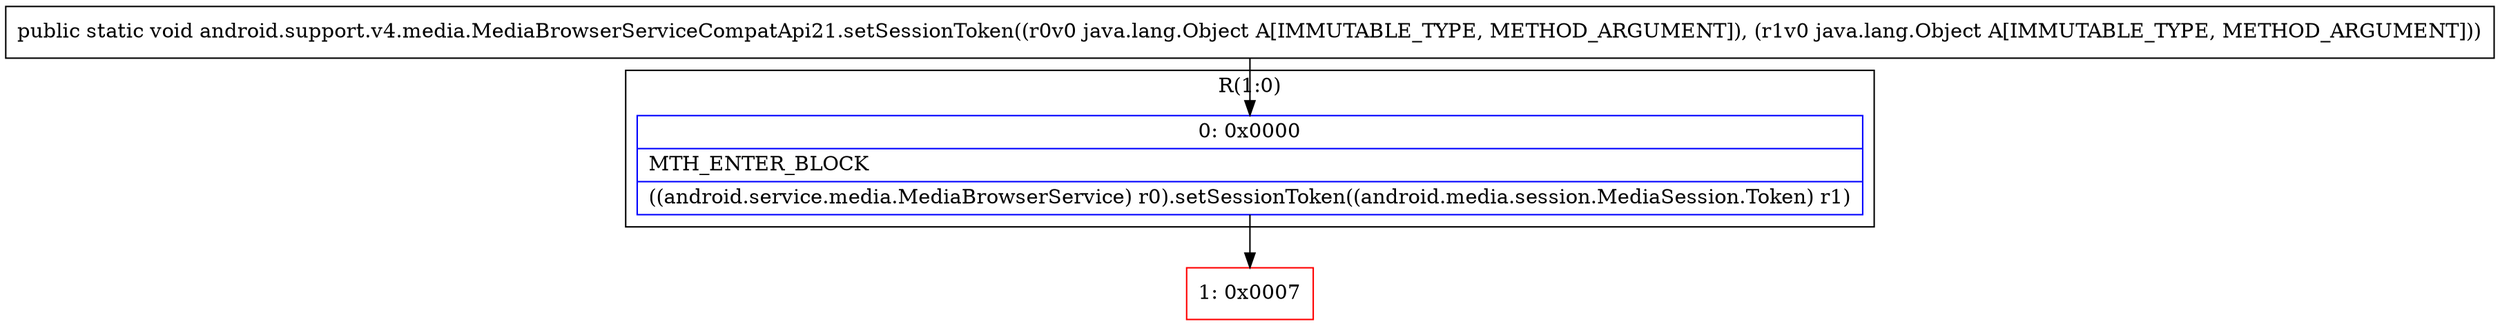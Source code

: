 digraph "CFG forandroid.support.v4.media.MediaBrowserServiceCompatApi21.setSessionToken(Ljava\/lang\/Object;Ljava\/lang\/Object;)V" {
subgraph cluster_Region_1140690965 {
label = "R(1:0)";
node [shape=record,color=blue];
Node_0 [shape=record,label="{0\:\ 0x0000|MTH_ENTER_BLOCK\l|((android.service.media.MediaBrowserService) r0).setSessionToken((android.media.session.MediaSession.Token) r1)\l}"];
}
Node_1 [shape=record,color=red,label="{1\:\ 0x0007}"];
MethodNode[shape=record,label="{public static void android.support.v4.media.MediaBrowserServiceCompatApi21.setSessionToken((r0v0 java.lang.Object A[IMMUTABLE_TYPE, METHOD_ARGUMENT]), (r1v0 java.lang.Object A[IMMUTABLE_TYPE, METHOD_ARGUMENT])) }"];
MethodNode -> Node_0;
Node_0 -> Node_1;
}

